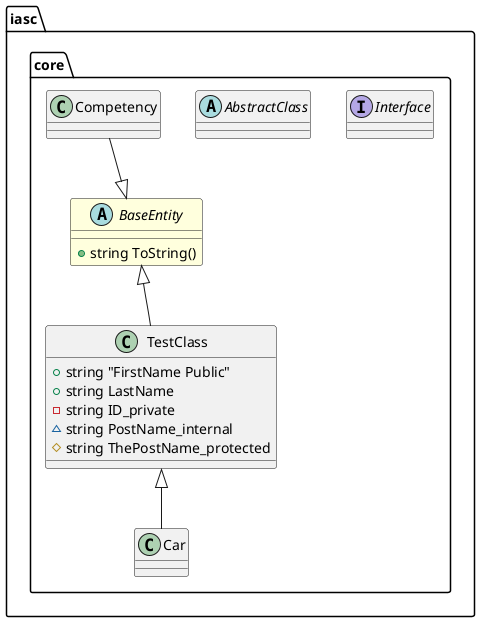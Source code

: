 @startuml
namespace iasc.core  {
abstract BaseEntity #FFFFDD
interface Interface
abstract AbstractClass
class TestClass

TestClass : +string "FirstName Public"
TestClass : +string LastName
TestClass : -string ID_private
TestClass : ~string PostName_internal
TestClass : #string ThePostName_protected

BaseEntity : +string ToString()

class Car
TestClass <|-- Car

BaseEntity <|-- TestClass


Competency --|> BaseEntity

}


@enduml
